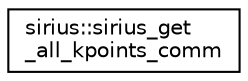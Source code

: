 digraph "Graphical Class Hierarchy"
{
 // INTERACTIVE_SVG=YES
  edge [fontname="Helvetica",fontsize="10",labelfontname="Helvetica",labelfontsize="10"];
  node [fontname="Helvetica",fontsize="10",shape=record];
  rankdir="LR";
  Node1 [label="sirius::sirius_get\l_all_kpoints_comm",height=0.2,width=0.4,color="black", fillcolor="white", style="filled",URL="$interfacesirius_1_1sirius__get__all__kpoints__comm.html"];
}

